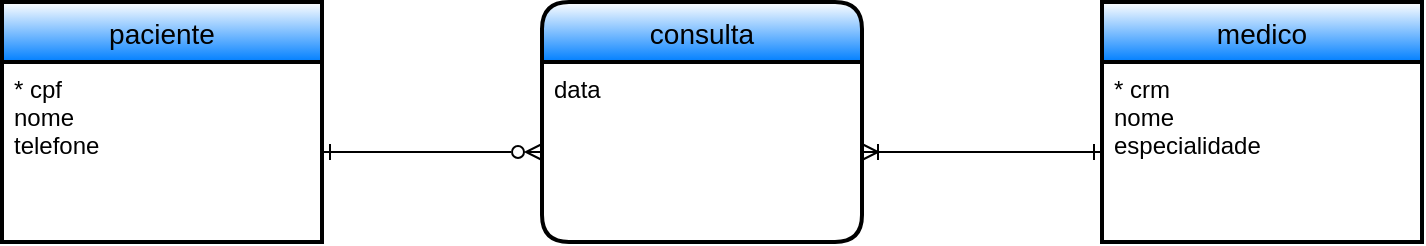 <mxfile version="15.0.6" type="device"><diagram id="R2lEEEUBdFMjLlhIrx00" name="Page-1"><mxGraphModel dx="2231" dy="764" grid="1" gridSize="10" guides="1" tooltips="1" connect="1" arrows="1" fold="1" page="1" pageScale="1" pageWidth="850" pageHeight="1100" math="0" shadow="0" extFonts="Permanent Marker^https://fonts.googleapis.com/css?family=Permanent+Marker"><root><mxCell id="0"/><mxCell id="1" parent="0"/><mxCell id="jZAkInzlING68GZIwRXT-1" value="paciente" style="swimlane;childLayout=stackLayout;horizontal=1;startSize=30;horizontalStack=0;rounded=0;fontSize=14;fontStyle=0;strokeWidth=2;resizeParent=0;resizeLast=1;shadow=0;dashed=0;align=center;gradientColor=#007FFF;" vertex="1" parent="1"><mxGeometry y="210" width="160" height="120" as="geometry"/></mxCell><mxCell id="jZAkInzlING68GZIwRXT-2" value="* cpf&#10;nome&#10;telefone" style="align=left;strokeColor=none;fillColor=none;spacingLeft=4;fontSize=12;verticalAlign=top;resizable=0;rotatable=0;part=1;" vertex="1" parent="jZAkInzlING68GZIwRXT-1"><mxGeometry y="30" width="160" height="90" as="geometry"/></mxCell><mxCell id="jZAkInzlING68GZIwRXT-3" value="consulta" style="swimlane;childLayout=stackLayout;horizontal=1;startSize=30;horizontalStack=0;rounded=1;fontSize=14;fontStyle=0;strokeWidth=2;resizeParent=0;resizeLast=1;shadow=0;dashed=0;align=center;gradientColor=#007FFF;" vertex="1" parent="1"><mxGeometry x="270" y="210" width="160" height="120" as="geometry"/></mxCell><mxCell id="jZAkInzlING68GZIwRXT-4" value="data" style="align=left;strokeColor=none;fillColor=none;spacingLeft=4;fontSize=12;verticalAlign=top;resizable=0;rotatable=0;part=1;" vertex="1" parent="jZAkInzlING68GZIwRXT-3"><mxGeometry y="30" width="160" height="90" as="geometry"/></mxCell><mxCell id="jZAkInzlING68GZIwRXT-5" value="medico" style="swimlane;childLayout=stackLayout;horizontal=1;startSize=30;horizontalStack=0;rounded=0;fontSize=14;fontStyle=0;strokeWidth=2;resizeParent=0;resizeLast=1;shadow=0;dashed=0;align=center;gradientColor=#007FFF;" vertex="1" parent="1"><mxGeometry x="550" y="210" width="160" height="120" as="geometry"/></mxCell><mxCell id="jZAkInzlING68GZIwRXT-6" value="* crm&#10;nome&#10;especialidade" style="align=left;strokeColor=none;fillColor=none;spacingLeft=4;fontSize=12;verticalAlign=top;resizable=0;rotatable=0;part=1;" vertex="1" parent="jZAkInzlING68GZIwRXT-5"><mxGeometry y="30" width="160" height="90" as="geometry"/></mxCell><mxCell id="jZAkInzlING68GZIwRXT-7" style="edgeStyle=orthogonalEdgeStyle;rounded=0;orthogonalLoop=1;jettySize=auto;html=1;exitX=1;exitY=0.5;exitDx=0;exitDy=0;entryX=0;entryY=0.5;entryDx=0;entryDy=0;startArrow=ERone;startFill=0;endArrow=ERzeroToMany;endFill=0;" edge="1" parent="1" source="jZAkInzlING68GZIwRXT-2" target="jZAkInzlING68GZIwRXT-4"><mxGeometry relative="1" as="geometry"/></mxCell><mxCell id="jZAkInzlING68GZIwRXT-8" style="edgeStyle=orthogonalEdgeStyle;rounded=0;orthogonalLoop=1;jettySize=auto;html=1;exitX=0;exitY=0.5;exitDx=0;exitDy=0;entryX=1;entryY=0.5;entryDx=0;entryDy=0;startArrow=ERone;startFill=0;endArrow=ERoneToMany;endFill=0;" edge="1" parent="1" source="jZAkInzlING68GZIwRXT-6" target="jZAkInzlING68GZIwRXT-4"><mxGeometry relative="1" as="geometry"/></mxCell></root></mxGraphModel></diagram></mxfile>